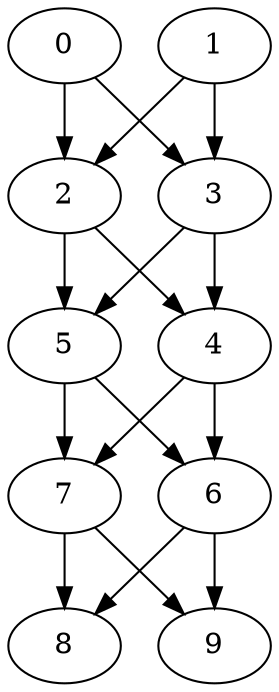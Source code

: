 digraph "Stencil_Nodes_10_CCR_1.00_WeightType_Random" {
	graph ["Duplicate states"=0,
		GraphType=Stencil,
		"Max states in OPEN"=0,
		Modes="120000ms; topo-ordered tasks, ; Pruning: task equivalence, fixed order ready list, ; F-value: ; Optimisation: best schedule length (\
SL) optimisation on equal, ",
		NumberOfTasks=10,
		"Pruned using list schedule length"=209,
		"States removed from OPEN"=0,
		TargetSystem="Homogeneous-2",
		"Time to schedule (ms)"=118,
		"Total idle time"=46,
		"Total schedule length"=71,
		"Total sequential time"=93,
		"Total states created"=628
	];
	0	["Finish time"=10,
		Processor=0,
		"Start time"=0,
		Weight=10];
	2	["Finish time"=26,
		Processor=1,
		"Start time"=14,
		Weight=12];
	0 -> 2	[Weight=4];
	3	["Finish time"=15,
		Processor=0,
		"Start time"=10,
		Weight=5];
	0 -> 3	[Weight=8];
	1	["Finish time"=3,
		Processor=1,
		"Start time"=0,
		Weight=3];
	1 -> 2	[Weight=9];
	1 -> 3	[Weight=4];
	5	["Finish time"=37,
		Processor=0,
		"Start time"=32,
		Weight=5];
	2 -> 5	[Weight=6];
	4	["Finish time"=34,
		Processor=1,
		"Start time"=26,
		Weight=8];
	2 -> 4	[Weight=3];
	3 -> 5	[Weight=5];
	3 -> 4	[Weight=10];
	7	["Finish time"=55,
		Processor=0,
		"Start time"=38,
		Weight=17];
	5 -> 7	[Weight=8];
	6	["Finish time"=52,
		Processor=1,
		"Start time"=42,
		Weight=10];
	5 -> 6	[Weight=5];
	4 -> 7	[Weight=4];
	4 -> 6	[Weight=8];
	8	["Finish time"=68,
		Processor=0,
		"Start time"=55,
		Weight=13];
	7 -> 8	[Weight=6];
	9	["Finish time"=71,
		Processor=1,
		"Start time"=61,
		Weight=10];
	7 -> 9	[Weight=6];
	6 -> 8	[Weight=3];
	6 -> 9	[Weight=4];
}
